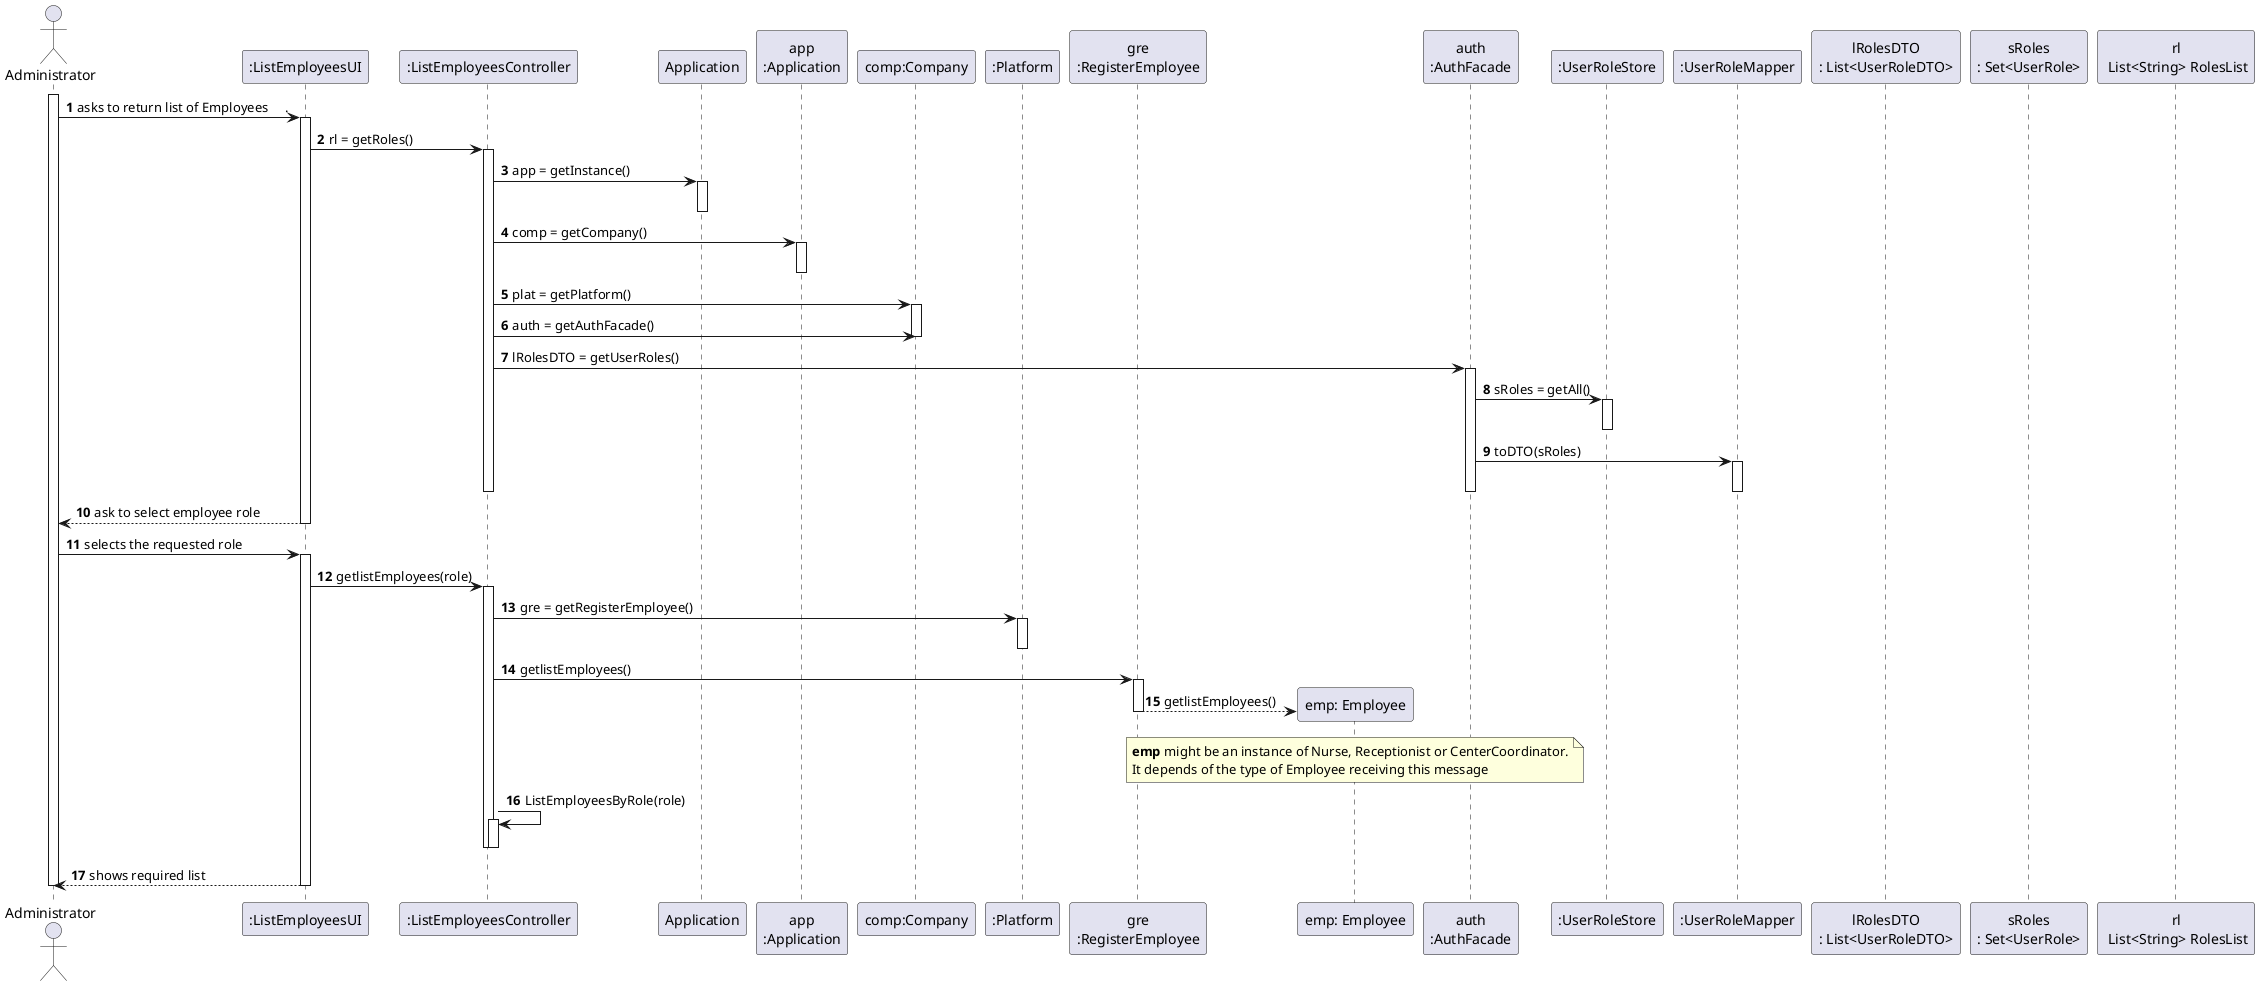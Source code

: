 @startuml
autonumber
actor "Administrator" as ADM


participant ":ListEmployeesUI" as UI
participant ":ListEmployeesController" as CTRL
participant ":ListEmployeesUI" as UI
participant ":ListEmployeesController" as CTRL
participant "Application" as APP
participant "app\n:Application" as App
participant "comp:Company" as COMP
participant ":Platform" as PLAT
participant "gre\n:RegisterEmployee" as RE
participant "emp: Employee" as EMP
participant "auth\n:AuthFacade" as AF
participant ":UserRoleStore" as URS
participant ":UserRoleMapper" as URM
participant "lRolesDTO\n: List<UserRoleDTO>" as lRDTO
participant "sRoles\n: Set<UserRole>" as SR
participant "rl\n List<String> RolesList" as rl


activate ADM

ADM -> UI : asks to return list of Employees     .
activate UI

UI -> CTRL : rl = getRoles()
activate CTRL

CTRL -> APP : app = getInstance()
activate APP
deactivate APP

CTRL -> App : comp = getCompany()
activate App
deactivate App

CTRL -> COMP : plat = getPlatform()
activate COMP

CTRL -> COMP: auth = getAuthFacade()
deactivate COMP

CTRL -> AF : lRolesDTO = getUserRoles()
activate AF

AF -> URS : sRoles = getAll()
activate URS
deactivate URS

AF -> URM :  toDTO(sRoles)
activate URM

deactivate URM
deactivate AF
deactivate CTRL

UI --> ADM : ask to select employee role
deactivate UI



ADM -> UI : selects the requested role
activate UI



UI -> CTRL : getlistEmployees(role)
activate CTRL

CTRL -> PLAT : gre = getRegisterEmployee()
activate PLAT
deactivate PLAT

CTRL -> RE : getlistEmployees()
activate RE


RE --> EMP** : getlistEmployees()
note over EMP : **emp** might be an instance of Nurse, Receptionist or CenterCoordinator.\nIt depends of the type of Employee receiving this message

deactivate RE
CTRL -> CTRL : ListEmployeesByRole(role)
activate CTRL
Deactivate CTRL





deactivate CTRL
deactivate RE

UI --> ADM : shows required list
deactivate UI



deactivate ADM

@enduml